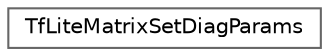 digraph "Graphical Class Hierarchy"
{
 // LATEX_PDF_SIZE
  bgcolor="transparent";
  edge [fontname=Helvetica,fontsize=10,labelfontname=Helvetica,labelfontsize=10];
  node [fontname=Helvetica,fontsize=10,shape=box,height=0.2,width=0.4];
  rankdir="LR";
  Node0 [id="Node000000",label="TfLiteMatrixSetDiagParams",height=0.2,width=0.4,color="grey40", fillcolor="white", style="filled",URL="$struct_tf_lite_matrix_set_diag_params.html",tooltip=" "];
}
